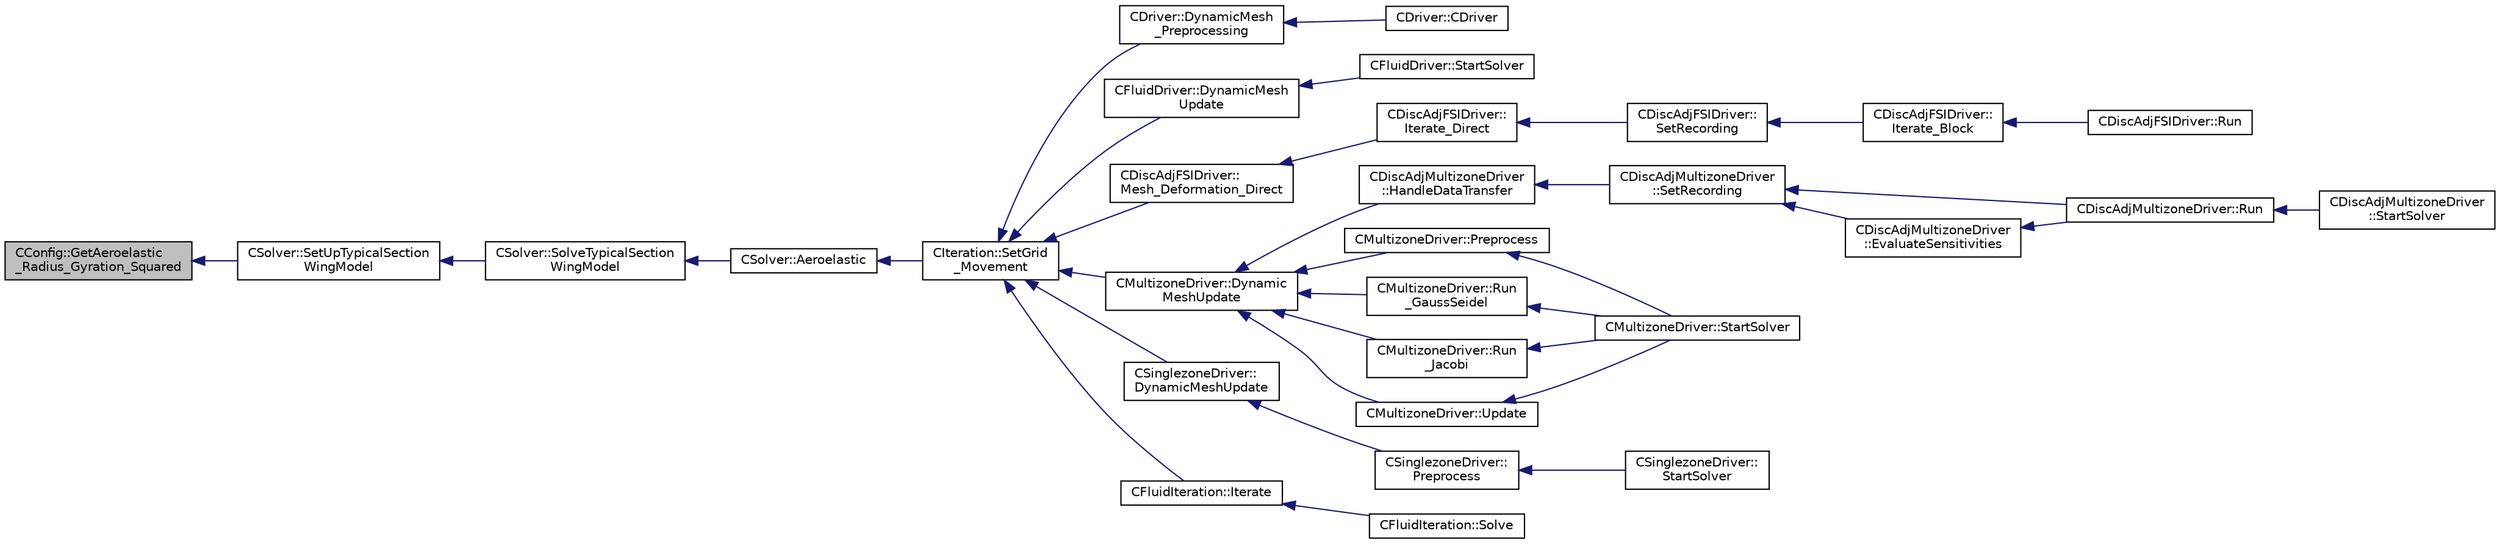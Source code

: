 digraph "CConfig::GetAeroelastic_Radius_Gyration_Squared"
{
  edge [fontname="Helvetica",fontsize="10",labelfontname="Helvetica",labelfontsize="10"];
  node [fontname="Helvetica",fontsize="10",shape=record];
  rankdir="LR";
  Node842 [label="CConfig::GetAeroelastic\l_Radius_Gyration_Squared",height=0.2,width=0.4,color="black", fillcolor="grey75", style="filled", fontcolor="black"];
  Node842 -> Node843 [dir="back",color="midnightblue",fontsize="10",style="solid",fontname="Helvetica"];
  Node843 [label="CSolver::SetUpTypicalSection\lWingModel",height=0.2,width=0.4,color="black", fillcolor="white", style="filled",URL="$class_c_solver.html#a85ab76dcef372e9cf25c7df9738b364b",tooltip="Sets up the generalized eigenvectors and eigenvalues needed to solve the aeroelastic equations..."];
  Node843 -> Node844 [dir="back",color="midnightblue",fontsize="10",style="solid",fontname="Helvetica"];
  Node844 [label="CSolver::SolveTypicalSection\lWingModel",height=0.2,width=0.4,color="black", fillcolor="white", style="filled",URL="$class_c_solver.html#a13c86d41e468e5d7b9c7a21ab2008e19",tooltip="Solve the typical section wing model. "];
  Node844 -> Node845 [dir="back",color="midnightblue",fontsize="10",style="solid",fontname="Helvetica"];
  Node845 [label="CSolver::Aeroelastic",height=0.2,width=0.4,color="black", fillcolor="white", style="filled",URL="$class_c_solver.html#af130046f03f282501efef2c117af6ced",tooltip="Prepares and solves the aeroelastic equations. "];
  Node845 -> Node846 [dir="back",color="midnightblue",fontsize="10",style="solid",fontname="Helvetica"];
  Node846 [label="CIteration::SetGrid\l_Movement",height=0.2,width=0.4,color="black", fillcolor="white", style="filled",URL="$class_c_iteration.html#a7b36785762f6b0c214569b185b858b6c",tooltip="Updates the positions and grid velocities for dynamic meshes between physical time steps..."];
  Node846 -> Node847 [dir="back",color="midnightblue",fontsize="10",style="solid",fontname="Helvetica"];
  Node847 [label="CDriver::DynamicMesh\l_Preprocessing",height=0.2,width=0.4,color="black", fillcolor="white", style="filled",URL="$class_c_driver.html#af585d91d9c08dbddcc2b3e67dd5f5af9",tooltip="GridMovement_Preprocessing. "];
  Node847 -> Node848 [dir="back",color="midnightblue",fontsize="10",style="solid",fontname="Helvetica"];
  Node848 [label="CDriver::CDriver",height=0.2,width=0.4,color="black", fillcolor="white", style="filled",URL="$class_c_driver.html#a3fca4a013a6efa9bbb38fe78a86b5f3d",tooltip="Constructor of the class. "];
  Node846 -> Node849 [dir="back",color="midnightblue",fontsize="10",style="solid",fontname="Helvetica"];
  Node849 [label="CFluidDriver::DynamicMesh\lUpdate",height=0.2,width=0.4,color="black", fillcolor="white", style="filled",URL="$class_c_fluid_driver.html#a4eee67049f34a1875a42afa470e9f828",tooltip="Perform a dynamic mesh deformation, included grid velocity computation and the update of the multigri..."];
  Node849 -> Node850 [dir="back",color="midnightblue",fontsize="10",style="solid",fontname="Helvetica"];
  Node850 [label="CFluidDriver::StartSolver",height=0.2,width=0.4,color="black", fillcolor="white", style="filled",URL="$class_c_fluid_driver.html#a1c122d5a4b5f562f69a84aef2b8bd6d5",tooltip="Launch the computation for all zones and all physics. "];
  Node846 -> Node851 [dir="back",color="midnightblue",fontsize="10",style="solid",fontname="Helvetica"];
  Node851 [label="CDiscAdjFSIDriver::\lMesh_Deformation_Direct",height=0.2,width=0.4,color="black", fillcolor="white", style="filled",URL="$class_c_disc_adj_f_s_i_driver.html#ad683500d6b3773af342165b1b18f5c59",tooltip="Run a direct mesh deformation. "];
  Node851 -> Node852 [dir="back",color="midnightblue",fontsize="10",style="solid",fontname="Helvetica"];
  Node852 [label="CDiscAdjFSIDriver::\lIterate_Direct",height=0.2,width=0.4,color="black", fillcolor="white", style="filled",URL="$class_c_disc_adj_f_s_i_driver.html#acd9e7f14d860522e48ba2b6db34efd49",tooltip="Iterate the direct solver for recording. "];
  Node852 -> Node853 [dir="back",color="midnightblue",fontsize="10",style="solid",fontname="Helvetica"];
  Node853 [label="CDiscAdjFSIDriver::\lSetRecording",height=0.2,width=0.4,color="black", fillcolor="white", style="filled",URL="$class_c_disc_adj_f_s_i_driver.html#ab07394a77802e469a321ccd1b10cb988",tooltip="Set the recording for a Discrete Adjoint iteration for the FSI problem. "];
  Node853 -> Node854 [dir="back",color="midnightblue",fontsize="10",style="solid",fontname="Helvetica"];
  Node854 [label="CDiscAdjFSIDriver::\lIterate_Block",height=0.2,width=0.4,color="black", fillcolor="white", style="filled",URL="$class_c_disc_adj_f_s_i_driver.html#a84949f139fa795b7d34d6ff77e82eb5c",tooltip="Iterate a certain block for adjoint FSI - may be the whole set of variables or independent and subite..."];
  Node854 -> Node855 [dir="back",color="midnightblue",fontsize="10",style="solid",fontname="Helvetica"];
  Node855 [label="CDiscAdjFSIDriver::Run",height=0.2,width=0.4,color="black", fillcolor="white", style="filled",URL="$class_c_disc_adj_f_s_i_driver.html#a2e965d6e9c4dcfc296077cae225cab21",tooltip="Run a Discrete Adjoint iteration for the FSI problem. "];
  Node846 -> Node856 [dir="back",color="midnightblue",fontsize="10",style="solid",fontname="Helvetica"];
  Node856 [label="CMultizoneDriver::Dynamic\lMeshUpdate",height=0.2,width=0.4,color="black", fillcolor="white", style="filled",URL="$class_c_multizone_driver.html#ad28a95a48e9750237a5e2b1bf2c4aac9",tooltip="Perform a dynamic mesh deformation, included grid velocity computation and the update of the multigri..."];
  Node856 -> Node857 [dir="back",color="midnightblue",fontsize="10",style="solid",fontname="Helvetica"];
  Node857 [label="CDiscAdjMultizoneDriver\l::HandleDataTransfer",height=0.2,width=0.4,color="black", fillcolor="white", style="filled",URL="$class_c_disc_adj_multizone_driver.html#ab33de05a7a1f77dcf60014a4a35dd4f1",tooltip="Transfer data between zones and update grids when required. "];
  Node857 -> Node858 [dir="back",color="midnightblue",fontsize="10",style="solid",fontname="Helvetica"];
  Node858 [label="CDiscAdjMultizoneDriver\l::SetRecording",height=0.2,width=0.4,color="black", fillcolor="white", style="filled",URL="$class_c_disc_adj_multizone_driver.html#a441f8669a04147aacab7df463e1dd021",tooltip="Record one iteration of the primal problem within each zone. "];
  Node858 -> Node859 [dir="back",color="midnightblue",fontsize="10",style="solid",fontname="Helvetica"];
  Node859 [label="CDiscAdjMultizoneDriver::Run",height=0.2,width=0.4,color="black", fillcolor="white", style="filled",URL="$class_c_disc_adj_multizone_driver.html#af996aecdb6d20aa4fc81c9b67295abf5",tooltip="[Overload] Run an discrete adjoint update of all solvers within multiple zones. "];
  Node859 -> Node860 [dir="back",color="midnightblue",fontsize="10",style="solid",fontname="Helvetica"];
  Node860 [label="CDiscAdjMultizoneDriver\l::StartSolver",height=0.2,width=0.4,color="black", fillcolor="white", style="filled",URL="$class_c_disc_adj_multizone_driver.html#a75de0a1a482ceeed4301a384f1515092",tooltip="[Overload] Launch the computation for discrete adjoint multizone problems. "];
  Node858 -> Node861 [dir="back",color="midnightblue",fontsize="10",style="solid",fontname="Helvetica"];
  Node861 [label="CDiscAdjMultizoneDriver\l::EvaluateSensitivities",height=0.2,width=0.4,color="black", fillcolor="white", style="filled",URL="$class_c_disc_adj_multizone_driver.html#ac2789097629674cfb7d4de64954024df",tooltip="Evaluate sensitivites for the current adjoint solution and output files. "];
  Node861 -> Node859 [dir="back",color="midnightblue",fontsize="10",style="solid",fontname="Helvetica"];
  Node856 -> Node862 [dir="back",color="midnightblue",fontsize="10",style="solid",fontname="Helvetica"];
  Node862 [label="CMultizoneDriver::Preprocess",height=0.2,width=0.4,color="black", fillcolor="white", style="filled",URL="$class_c_multizone_driver.html#a29c97f0dff69501feb7d5f8fe2670088",tooltip="Preprocess the multizone iteration. "];
  Node862 -> Node863 [dir="back",color="midnightblue",fontsize="10",style="solid",fontname="Helvetica"];
  Node863 [label="CMultizoneDriver::StartSolver",height=0.2,width=0.4,color="black", fillcolor="white", style="filled",URL="$class_c_multizone_driver.html#a03cfc000c383ef0d86d34e1c6aef5ff3",tooltip="[Overload] Launch the computation for multizone problems. "];
  Node856 -> Node864 [dir="back",color="midnightblue",fontsize="10",style="solid",fontname="Helvetica"];
  Node864 [label="CMultizoneDriver::Run\l_GaussSeidel",height=0.2,width=0.4,color="black", fillcolor="white", style="filled",URL="$class_c_multizone_driver.html#a8036223cdbe0c0d4552f17f6bad9189b",tooltip="Run a Block Gauss-Seidel iteration in all physical zones. "];
  Node864 -> Node863 [dir="back",color="midnightblue",fontsize="10",style="solid",fontname="Helvetica"];
  Node856 -> Node865 [dir="back",color="midnightblue",fontsize="10",style="solid",fontname="Helvetica"];
  Node865 [label="CMultizoneDriver::Run\l_Jacobi",height=0.2,width=0.4,color="black", fillcolor="white", style="filled",URL="$class_c_multizone_driver.html#a1bf2824daac5a10e8fb7387676eee338",tooltip="Run a Block-Jacobi iteration in all physical zones. "];
  Node865 -> Node863 [dir="back",color="midnightblue",fontsize="10",style="solid",fontname="Helvetica"];
  Node856 -> Node866 [dir="back",color="midnightblue",fontsize="10",style="solid",fontname="Helvetica"];
  Node866 [label="CMultizoneDriver::Update",height=0.2,width=0.4,color="black", fillcolor="white", style="filled",URL="$class_c_multizone_driver.html#ac5d960382730c14b035965906cf02cb6",tooltip="Update the dual-time solution within multiple zones. "];
  Node866 -> Node863 [dir="back",color="midnightblue",fontsize="10",style="solid",fontname="Helvetica"];
  Node846 -> Node867 [dir="back",color="midnightblue",fontsize="10",style="solid",fontname="Helvetica"];
  Node867 [label="CSinglezoneDriver::\lDynamicMeshUpdate",height=0.2,width=0.4,color="black", fillcolor="white", style="filled",URL="$class_c_singlezone_driver.html#a8cf4c7786b495d459818b656a7f6a357",tooltip="Perform a dynamic mesh deformation, included grid velocity computation and the update of the multigri..."];
  Node867 -> Node868 [dir="back",color="midnightblue",fontsize="10",style="solid",fontname="Helvetica"];
  Node868 [label="CSinglezoneDriver::\lPreprocess",height=0.2,width=0.4,color="black", fillcolor="white", style="filled",URL="$class_c_singlezone_driver.html#adc6587c2d0cd656a4fbdebaf611fbbc8",tooltip="Preprocess the single-zone iteration. "];
  Node868 -> Node869 [dir="back",color="midnightblue",fontsize="10",style="solid",fontname="Helvetica"];
  Node869 [label="CSinglezoneDriver::\lStartSolver",height=0.2,width=0.4,color="black", fillcolor="white", style="filled",URL="$class_c_singlezone_driver.html#a6eb4215f7ee740a6d5edb798110ce44a",tooltip="[Overload] Launch the computation for single-zone problems. "];
  Node846 -> Node870 [dir="back",color="midnightblue",fontsize="10",style="solid",fontname="Helvetica"];
  Node870 [label="CFluidIteration::Iterate",height=0.2,width=0.4,color="black", fillcolor="white", style="filled",URL="$class_c_fluid_iteration.html#ab1379b4cba3d8c893395123fb6030986",tooltip="Perform a single iteration of the fluid system. "];
  Node870 -> Node871 [dir="back",color="midnightblue",fontsize="10",style="solid",fontname="Helvetica"];
  Node871 [label="CFluidIteration::Solve",height=0.2,width=0.4,color="black", fillcolor="white", style="filled",URL="$class_c_fluid_iteration.html#ae22cd342c9c9d2ea5ac3f5103394ff80",tooltip="Iterate the fluid system for a number of Inner_Iter iterations. "];
}
